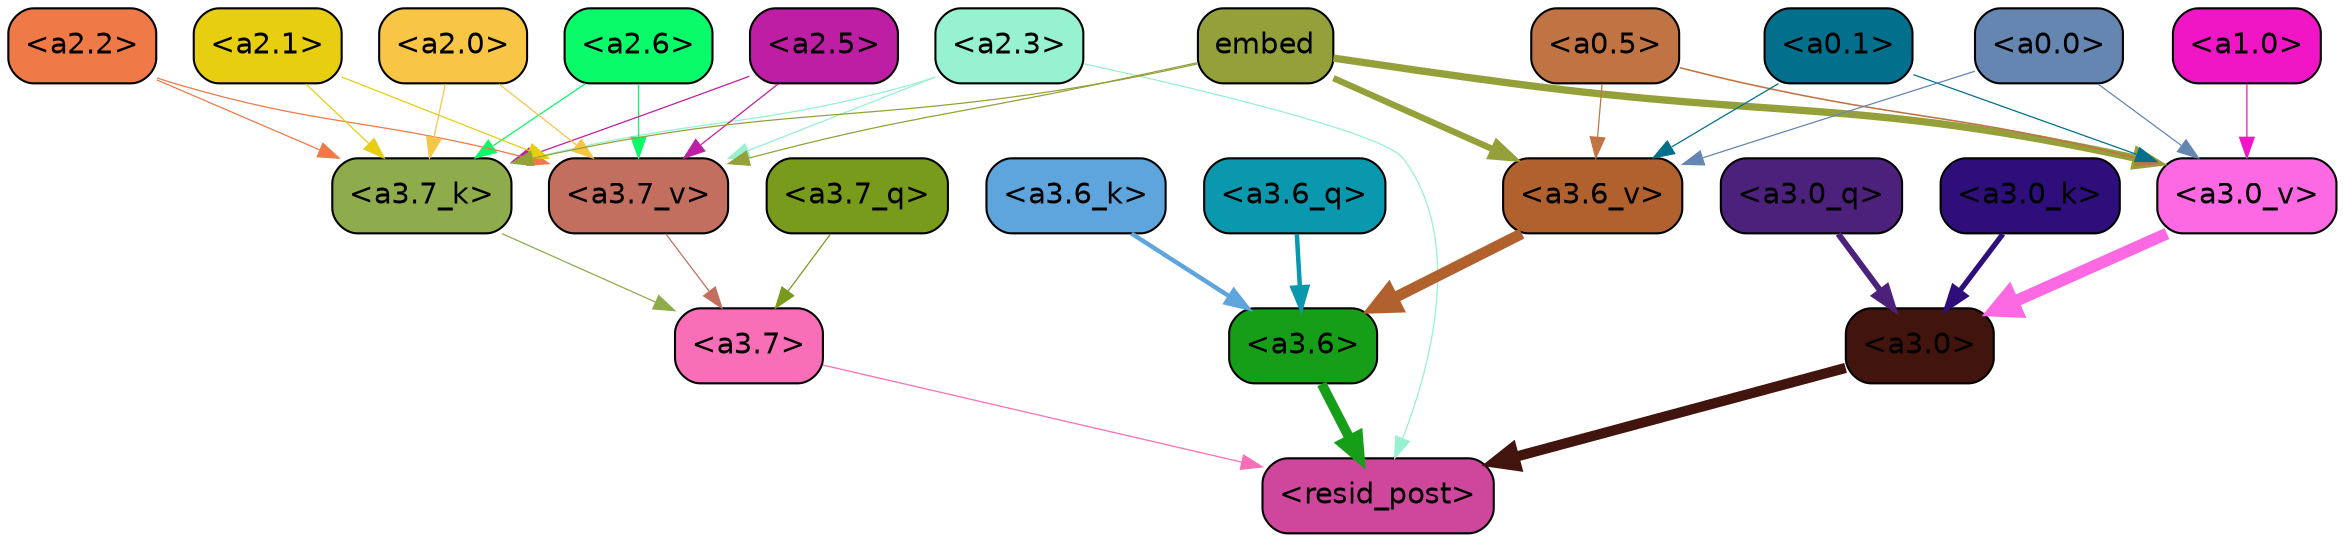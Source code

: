 strict digraph "" {
	graph [bgcolor=transparent,
		layout=dot,
		overlap=false,
		splines=true
	];
	"<a3.7>"	[color=black,
		fillcolor="#f86eb7",
		fontname=Helvetica,
		shape=box,
		style="filled, rounded"];
	"<resid_post>"	[color=black,
		fillcolor="#cf479d",
		fontname=Helvetica,
		shape=box,
		style="filled, rounded"];
	"<a3.7>" -> "<resid_post>"	[color="#f86eb7",
		penwidth=0.6];
	"<a3.6>"	[color=black,
		fillcolor="#179e19",
		fontname=Helvetica,
		shape=box,
		style="filled, rounded"];
	"<a3.6>" -> "<resid_post>"	[color="#179e19",
		penwidth=4.7534414529800415];
	"<a3.0>"	[color=black,
		fillcolor="#41140e",
		fontname=Helvetica,
		shape=box,
		style="filled, rounded"];
	"<a3.0>" -> "<resid_post>"	[color="#41140e",
		penwidth=4.898576855659485];
	"<a2.3>"	[color=black,
		fillcolor="#96f2d1",
		fontname=Helvetica,
		shape=box,
		style="filled, rounded"];
	"<a2.3>" -> "<resid_post>"	[color="#96f2d1",
		penwidth=0.6];
	"<a3.7_k>"	[color=black,
		fillcolor="#8eac4b",
		fontname=Helvetica,
		shape=box,
		style="filled, rounded"];
	"<a2.3>" -> "<a3.7_k>"	[color="#96f2d1",
		penwidth=0.6];
	"<a3.7_v>"	[color=black,
		fillcolor="#c36f60",
		fontname=Helvetica,
		shape=box,
		style="filled, rounded"];
	"<a2.3>" -> "<a3.7_v>"	[color="#96f2d1",
		penwidth=0.6];
	"<a3.7_q>"	[color=black,
		fillcolor="#789b1b",
		fontname=Helvetica,
		shape=box,
		style="filled, rounded"];
	"<a3.7_q>" -> "<a3.7>"	[color="#789b1b",
		penwidth=0.6];
	"<a3.6_q>"	[color=black,
		fillcolor="#0998ae",
		fontname=Helvetica,
		shape=box,
		style="filled, rounded"];
	"<a3.6_q>" -> "<a3.6>"	[color="#0998ae",
		penwidth=2.160832464694977];
	"<a3.0_q>"	[color=black,
		fillcolor="#4c217b",
		fontname=Helvetica,
		shape=box,
		style="filled, rounded"];
	"<a3.0_q>" -> "<a3.0>"	[color="#4c217b",
		penwidth=2.870753765106201];
	"<a3.7_k>" -> "<a3.7>"	[color="#8eac4b",
		penwidth=0.6];
	"<a3.6_k>"	[color=black,
		fillcolor="#5ea5de",
		fontname=Helvetica,
		shape=box,
		style="filled, rounded"];
	"<a3.6_k>" -> "<a3.6>"	[color="#5ea5de",
		penwidth=2.13908451795578];
	"<a3.0_k>"	[color=black,
		fillcolor="#2e0e7b",
		fontname=Helvetica,
		shape=box,
		style="filled, rounded"];
	"<a3.0_k>" -> "<a3.0>"	[color="#2e0e7b",
		penwidth=2.520303964614868];
	"<a3.7_v>" -> "<a3.7>"	[color="#c36f60",
		penwidth=0.6];
	"<a3.6_v>"	[color=black,
		fillcolor="#b1612d",
		fontname=Helvetica,
		shape=box,
		style="filled, rounded"];
	"<a3.6_v>" -> "<a3.6>"	[color="#b1612d",
		penwidth=5.297133803367615];
	"<a3.0_v>"	[color=black,
		fillcolor="#fc69e3",
		fontname=Helvetica,
		shape=box,
		style="filled, rounded"];
	"<a3.0_v>" -> "<a3.0>"	[color="#fc69e3",
		penwidth=5.680712580680847];
	"<a2.6>"	[color=black,
		fillcolor="#09fb69",
		fontname=Helvetica,
		shape=box,
		style="filled, rounded"];
	"<a2.6>" -> "<a3.7_k>"	[color="#09fb69",
		penwidth=0.6];
	"<a2.6>" -> "<a3.7_v>"	[color="#09fb69",
		penwidth=0.6];
	"<a2.5>"	[color=black,
		fillcolor="#be1ea3",
		fontname=Helvetica,
		shape=box,
		style="filled, rounded"];
	"<a2.5>" -> "<a3.7_k>"	[color="#be1ea3",
		penwidth=0.6];
	"<a2.5>" -> "<a3.7_v>"	[color="#be1ea3",
		penwidth=0.6];
	"<a2.2>"	[color=black,
		fillcolor="#ef7a47",
		fontname=Helvetica,
		shape=box,
		style="filled, rounded"];
	"<a2.2>" -> "<a3.7_k>"	[color="#ef7a47",
		penwidth=0.6];
	"<a2.2>" -> "<a3.7_v>"	[color="#ef7a47",
		penwidth=0.6];
	"<a2.1>"	[color=black,
		fillcolor="#e8ce10",
		fontname=Helvetica,
		shape=box,
		style="filled, rounded"];
	"<a2.1>" -> "<a3.7_k>"	[color="#e8ce10",
		penwidth=0.6];
	"<a2.1>" -> "<a3.7_v>"	[color="#e8ce10",
		penwidth=0.6];
	"<a2.0>"	[color=black,
		fillcolor="#f8c545",
		fontname=Helvetica,
		shape=box,
		style="filled, rounded"];
	"<a2.0>" -> "<a3.7_k>"	[color="#f8c545",
		penwidth=0.6];
	"<a2.0>" -> "<a3.7_v>"	[color="#f8c545",
		penwidth=0.6];
	embed	[color=black,
		fillcolor="#94a13b",
		fontname=Helvetica,
		shape=box,
		style="filled, rounded"];
	embed -> "<a3.7_k>"	[color="#94a13b",
		penwidth=0.6];
	embed -> "<a3.7_v>"	[color="#94a13b",
		penwidth=0.6];
	embed -> "<a3.6_v>"	[color="#94a13b",
		penwidth=3.067279100418091];
	embed -> "<a3.0_v>"	[color="#94a13b",
		penwidth=3.5202720761299133];
	"<a0.5>"	[color=black,
		fillcolor="#c17443",
		fontname=Helvetica,
		shape=box,
		style="filled, rounded"];
	"<a0.5>" -> "<a3.6_v>"	[color="#c17443",
		penwidth=0.6];
	"<a0.5>" -> "<a3.0_v>"	[color="#c17443",
		penwidth=0.764040544629097];
	"<a0.1>"	[color=black,
		fillcolor="#02708c",
		fontname=Helvetica,
		shape=box,
		style="filled, rounded"];
	"<a0.1>" -> "<a3.6_v>"	[color="#02708c",
		penwidth=0.6];
	"<a0.1>" -> "<a3.0_v>"	[color="#02708c",
		penwidth=0.6];
	"<a0.0>"	[color=black,
		fillcolor="#6486b0",
		fontname=Helvetica,
		shape=box,
		style="filled, rounded"];
	"<a0.0>" -> "<a3.6_v>"	[color="#6486b0",
		penwidth=0.6];
	"<a0.0>" -> "<a3.0_v>"	[color="#6486b0",
		penwidth=0.6];
	"<a1.0>"	[color=black,
		fillcolor="#f016c5",
		fontname=Helvetica,
		shape=box,
		style="filled, rounded"];
	"<a1.0>" -> "<a3.0_v>"	[color="#f016c5",
		penwidth=0.6];
}
